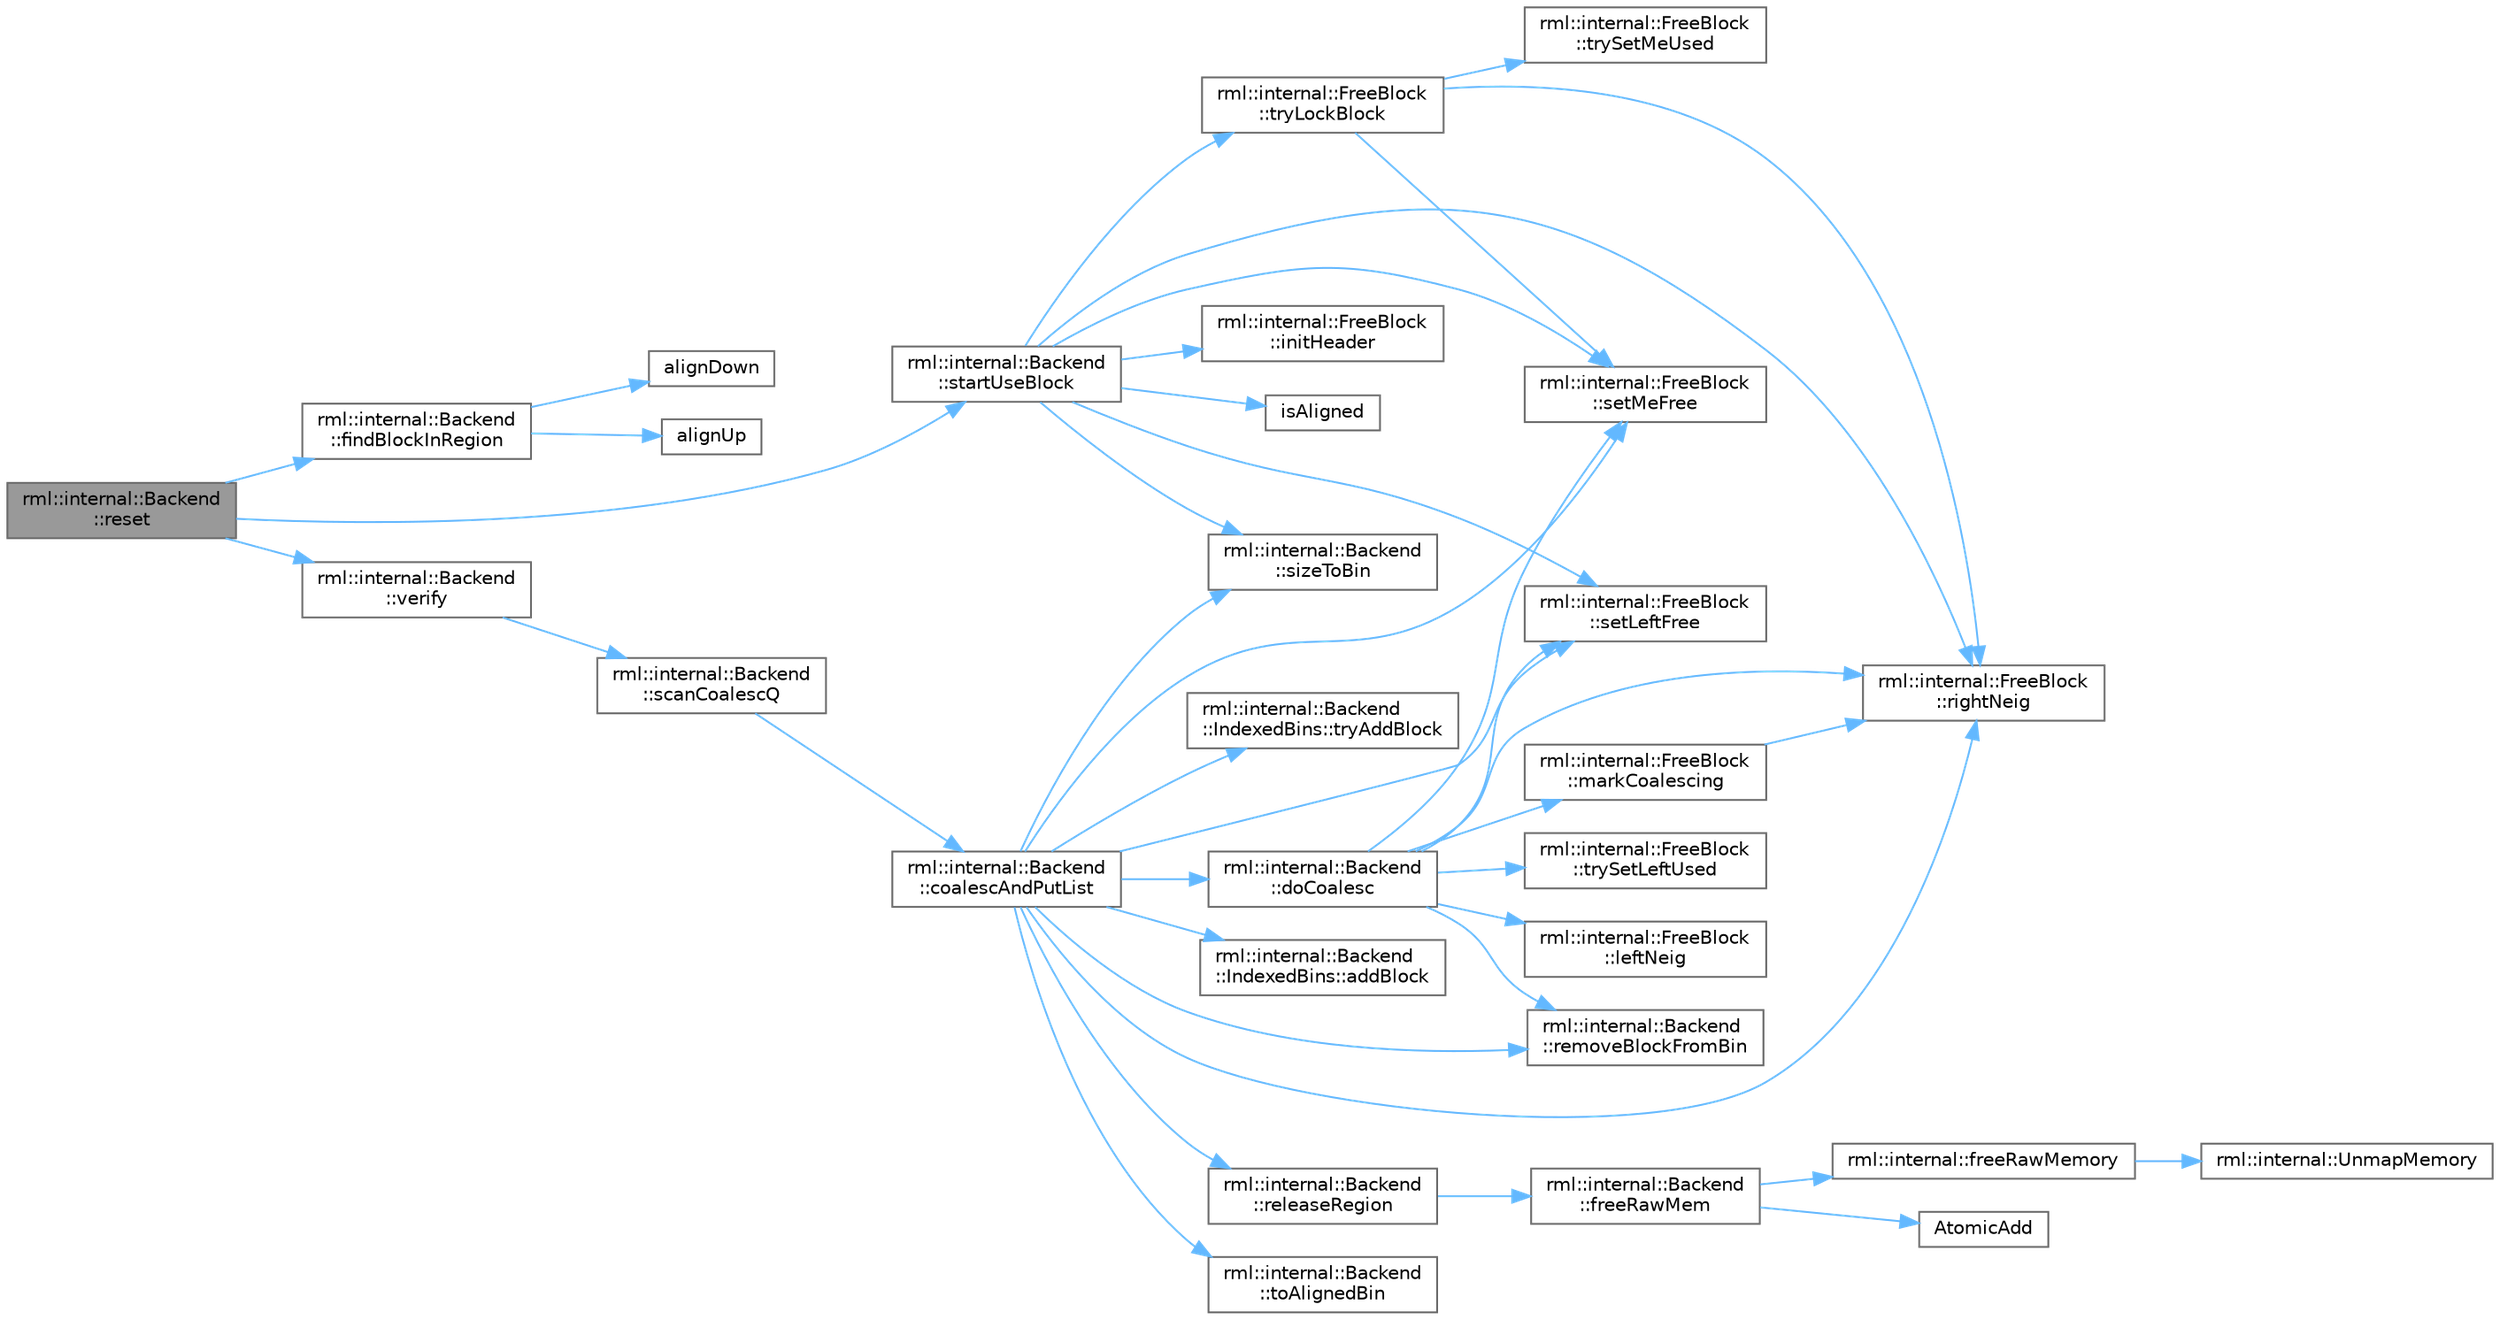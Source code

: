 digraph "rml::internal::Backend::reset"
{
 // LATEX_PDF_SIZE
  bgcolor="transparent";
  edge [fontname=Helvetica,fontsize=10,labelfontname=Helvetica,labelfontsize=10];
  node [fontname=Helvetica,fontsize=10,shape=box,height=0.2,width=0.4];
  rankdir="LR";
  Node1 [id="Node000001",label="rml::internal::Backend\l::reset",height=0.2,width=0.4,color="gray40", fillcolor="grey60", style="filled", fontcolor="black",tooltip=" "];
  Node1 -> Node2 [id="edge40_Node000001_Node000002",color="steelblue1",style="solid",tooltip=" "];
  Node2 [id="Node000002",label="rml::internal::Backend\l::findBlockInRegion",height=0.2,width=0.4,color="grey40", fillcolor="white", style="filled",URL="$classrml_1_1internal_1_1_backend.html#a1e73aa6cfd79f88ec08170e253dbfbf9",tooltip=" "];
  Node2 -> Node3 [id="edge41_Node000002_Node000003",color="steelblue1",style="solid",tooltip=" "];
  Node3 [id="Node000003",label="alignDown",height=0.2,width=0.4,color="grey40", fillcolor="white", style="filled",URL="$shared__utils_8h.html#ab3918cd2395835f90b78b96d4e1e2390",tooltip=" "];
  Node2 -> Node4 [id="edge42_Node000002_Node000004",color="steelblue1",style="solid",tooltip=" "];
  Node4 [id="Node000004",label="alignUp",height=0.2,width=0.4,color="grey40", fillcolor="white", style="filled",URL="$shared__utils_8h.html#abf7a0e928f58ffeeefa291f674c30d69",tooltip=" "];
  Node1 -> Node5 [id="edge43_Node000001_Node000005",color="steelblue1",style="solid",tooltip=" "];
  Node5 [id="Node000005",label="rml::internal::Backend\l::startUseBlock",height=0.2,width=0.4,color="grey40", fillcolor="white", style="filled",URL="$classrml_1_1internal_1_1_backend.html#aa94dd2bec0167dbe34899fe4f6b26f1b",tooltip=" "];
  Node5 -> Node6 [id="edge44_Node000005_Node000006",color="steelblue1",style="solid",tooltip=" "];
  Node6 [id="Node000006",label="rml::internal::FreeBlock\l::initHeader",height=0.2,width=0.4,color="grey40", fillcolor="white", style="filled",URL="$classrml_1_1internal_1_1_free_block.html#a777d30e3372942de87930981c943576f",tooltip=" "];
  Node5 -> Node7 [id="edge45_Node000005_Node000007",color="steelblue1",style="solid",tooltip=" "];
  Node7 [id="Node000007",label="isAligned",height=0.2,width=0.4,color="grey40", fillcolor="white", style="filled",URL="$_customize_8h.html#a717f2c2c0501922cd654a5ebf49b287e",tooltip=" "];
  Node5 -> Node8 [id="edge46_Node000005_Node000008",color="steelblue1",style="solid",tooltip=" "];
  Node8 [id="Node000008",label="rml::internal::FreeBlock\l::rightNeig",height=0.2,width=0.4,color="grey40", fillcolor="white", style="filled",URL="$classrml_1_1internal_1_1_free_block.html#aac4719caa91288e649a063c1e63943ea",tooltip=" "];
  Node5 -> Node9 [id="edge47_Node000005_Node000009",color="steelblue1",style="solid",tooltip=" "];
  Node9 [id="Node000009",label="rml::internal::FreeBlock\l::setLeftFree",height=0.2,width=0.4,color="grey40", fillcolor="white", style="filled",URL="$classrml_1_1internal_1_1_free_block.html#aec3adaa09c9a1ac4ee63ec09f919d0ce",tooltip=" "];
  Node5 -> Node10 [id="edge48_Node000005_Node000010",color="steelblue1",style="solid",tooltip=" "];
  Node10 [id="Node000010",label="rml::internal::FreeBlock\l::setMeFree",height=0.2,width=0.4,color="grey40", fillcolor="white", style="filled",URL="$classrml_1_1internal_1_1_free_block.html#a288e6db81f9d5882ddc9cec10aa38db2",tooltip=" "];
  Node5 -> Node11 [id="edge49_Node000005_Node000011",color="steelblue1",style="solid",tooltip=" "];
  Node11 [id="Node000011",label="rml::internal::Backend\l::sizeToBin",height=0.2,width=0.4,color="grey40", fillcolor="white", style="filled",URL="$classrml_1_1internal_1_1_backend.html#a88ffac989c26a384799d3e6fedffa17b",tooltip=" "];
  Node5 -> Node12 [id="edge50_Node000005_Node000012",color="steelblue1",style="solid",tooltip=" "];
  Node12 [id="Node000012",label="rml::internal::FreeBlock\l::tryLockBlock",height=0.2,width=0.4,color="grey40", fillcolor="white", style="filled",URL="$classrml_1_1internal_1_1_free_block.html#a8ca50d0f759fba59416e6932741b8670",tooltip=" "];
  Node12 -> Node8 [id="edge51_Node000012_Node000008",color="steelblue1",style="solid",tooltip=" "];
  Node12 -> Node10 [id="edge52_Node000012_Node000010",color="steelblue1",style="solid",tooltip=" "];
  Node12 -> Node13 [id="edge53_Node000012_Node000013",color="steelblue1",style="solid",tooltip=" "];
  Node13 [id="Node000013",label="rml::internal::FreeBlock\l::trySetMeUsed",height=0.2,width=0.4,color="grey40", fillcolor="white", style="filled",URL="$classrml_1_1internal_1_1_free_block.html#a98f8c45a82c2e5191fc54a0f55f85eb4",tooltip=" "];
  Node1 -> Node14 [id="edge54_Node000001_Node000014",color="steelblue1",style="solid",tooltip=" "];
  Node14 [id="Node000014",label="rml::internal::Backend\l::verify",height=0.2,width=0.4,color="grey40", fillcolor="white", style="filled",URL="$classrml_1_1internal_1_1_backend.html#a0cbbed6276cadaaf90641097d9618579",tooltip=" "];
  Node14 -> Node15 [id="edge55_Node000014_Node000015",color="steelblue1",style="solid",tooltip=" "];
  Node15 [id="Node000015",label="rml::internal::Backend\l::scanCoalescQ",height=0.2,width=0.4,color="grey40", fillcolor="white", style="filled",URL="$classrml_1_1internal_1_1_backend.html#ade18da717ae37ea63f0a8cabc3a29536",tooltip=" "];
  Node15 -> Node16 [id="edge56_Node000015_Node000016",color="steelblue1",style="solid",tooltip=" "];
  Node16 [id="Node000016",label="rml::internal::Backend\l::coalescAndPutList",height=0.2,width=0.4,color="grey40", fillcolor="white", style="filled",URL="$classrml_1_1internal_1_1_backend.html#ab7187ff304d09cf6f069821b4ab8e2fb",tooltip=" "];
  Node16 -> Node17 [id="edge57_Node000016_Node000017",color="steelblue1",style="solid",tooltip=" "];
  Node17 [id="Node000017",label="rml::internal::Backend\l::IndexedBins::addBlock",height=0.2,width=0.4,color="grey40", fillcolor="white", style="filled",URL="$classrml_1_1internal_1_1_backend_1_1_indexed_bins.html#acb8b3b2c17574e6a77c9135c6f3e027d",tooltip=" "];
  Node16 -> Node18 [id="edge58_Node000016_Node000018",color="steelblue1",style="solid",tooltip=" "];
  Node18 [id="Node000018",label="rml::internal::Backend\l::doCoalesc",height=0.2,width=0.4,color="grey40", fillcolor="white", style="filled",URL="$classrml_1_1internal_1_1_backend.html#a7632dfe63a52e77e13875b7e44d4ab76",tooltip=" "];
  Node18 -> Node19 [id="edge59_Node000018_Node000019",color="steelblue1",style="solid",tooltip=" "];
  Node19 [id="Node000019",label="rml::internal::FreeBlock\l::leftNeig",height=0.2,width=0.4,color="grey40", fillcolor="white", style="filled",URL="$classrml_1_1internal_1_1_free_block.html#a9075db651a017ef5897fa40a019bda59",tooltip=" "];
  Node18 -> Node20 [id="edge60_Node000018_Node000020",color="steelblue1",style="solid",tooltip=" "];
  Node20 [id="Node000020",label="rml::internal::FreeBlock\l::markCoalescing",height=0.2,width=0.4,color="grey40", fillcolor="white", style="filled",URL="$classrml_1_1internal_1_1_free_block.html#a3ce0e6bfe3611b907f50f4a37b6baa39",tooltip=" "];
  Node20 -> Node8 [id="edge61_Node000020_Node000008",color="steelblue1",style="solid",tooltip=" "];
  Node18 -> Node21 [id="edge62_Node000018_Node000021",color="steelblue1",style="solid",tooltip=" "];
  Node21 [id="Node000021",label="rml::internal::Backend\l::removeBlockFromBin",height=0.2,width=0.4,color="grey40", fillcolor="white", style="filled",URL="$classrml_1_1internal_1_1_backend.html#a9e707331f648a72caf2822fa488b6273",tooltip=" "];
  Node18 -> Node8 [id="edge63_Node000018_Node000008",color="steelblue1",style="solid",tooltip=" "];
  Node18 -> Node9 [id="edge64_Node000018_Node000009",color="steelblue1",style="solid",tooltip=" "];
  Node18 -> Node10 [id="edge65_Node000018_Node000010",color="steelblue1",style="solid",tooltip=" "];
  Node18 -> Node22 [id="edge66_Node000018_Node000022",color="steelblue1",style="solid",tooltip=" "];
  Node22 [id="Node000022",label="rml::internal::FreeBlock\l::trySetLeftUsed",height=0.2,width=0.4,color="grey40", fillcolor="white", style="filled",URL="$classrml_1_1internal_1_1_free_block.html#a130e1d04a373da8fc346399589225bb7",tooltip=" "];
  Node16 -> Node23 [id="edge67_Node000016_Node000023",color="steelblue1",style="solid",tooltip=" "];
  Node23 [id="Node000023",label="rml::internal::Backend\l::releaseRegion",height=0.2,width=0.4,color="grey40", fillcolor="white", style="filled",URL="$classrml_1_1internal_1_1_backend.html#abc1e069ce438bb93d53e6a9333253d47",tooltip=" "];
  Node23 -> Node24 [id="edge68_Node000023_Node000024",color="steelblue1",style="solid",tooltip=" "];
  Node24 [id="Node000024",label="rml::internal::Backend\l::freeRawMem",height=0.2,width=0.4,color="grey40", fillcolor="white", style="filled",URL="$classrml_1_1internal_1_1_backend.html#a7789b9e7e8feeb284af94e32f0fbd969",tooltip=" "];
  Node24 -> Node25 [id="edge69_Node000024_Node000025",color="steelblue1",style="solid",tooltip=" "];
  Node25 [id="Node000025",label="AtomicAdd",height=0.2,width=0.4,color="grey40", fillcolor="white", style="filled",URL="$_synchronize_8h.html#ae9382ede99cb71105906a4be5337e684",tooltip=" "];
  Node24 -> Node26 [id="edge70_Node000024_Node000026",color="steelblue1",style="solid",tooltip=" "];
  Node26 [id="Node000026",label="rml::internal::freeRawMemory",height=0.2,width=0.4,color="grey40", fillcolor="white", style="filled",URL="$namespacerml_1_1internal.html#a2ea1623a7b12844a70215bf8ae6544df",tooltip=" "];
  Node26 -> Node27 [id="edge71_Node000026_Node000027",color="steelblue1",style="solid",tooltip=" "];
  Node27 [id="Node000027",label="rml::internal::UnmapMemory",height=0.2,width=0.4,color="grey40", fillcolor="white", style="filled",URL="$namespacerml_1_1internal.html#a0d0de9a8386655564c0ccabe210fef00",tooltip=" "];
  Node16 -> Node21 [id="edge72_Node000016_Node000021",color="steelblue1",style="solid",tooltip=" "];
  Node16 -> Node8 [id="edge73_Node000016_Node000008",color="steelblue1",style="solid",tooltip=" "];
  Node16 -> Node9 [id="edge74_Node000016_Node000009",color="steelblue1",style="solid",tooltip=" "];
  Node16 -> Node10 [id="edge75_Node000016_Node000010",color="steelblue1",style="solid",tooltip=" "];
  Node16 -> Node11 [id="edge76_Node000016_Node000011",color="steelblue1",style="solid",tooltip=" "];
  Node16 -> Node28 [id="edge77_Node000016_Node000028",color="steelblue1",style="solid",tooltip=" "];
  Node28 [id="Node000028",label="rml::internal::Backend\l::toAlignedBin",height=0.2,width=0.4,color="grey40", fillcolor="white", style="filled",URL="$classrml_1_1internal_1_1_backend.html#a361793e5067f0627700c3d6e10f230bd",tooltip=" "];
  Node16 -> Node29 [id="edge78_Node000016_Node000029",color="steelblue1",style="solid",tooltip=" "];
  Node29 [id="Node000029",label="rml::internal::Backend\l::IndexedBins::tryAddBlock",height=0.2,width=0.4,color="grey40", fillcolor="white", style="filled",URL="$classrml_1_1internal_1_1_backend_1_1_indexed_bins.html#a462c443a37dea32f4c5cfdec77067233",tooltip=" "];
}
